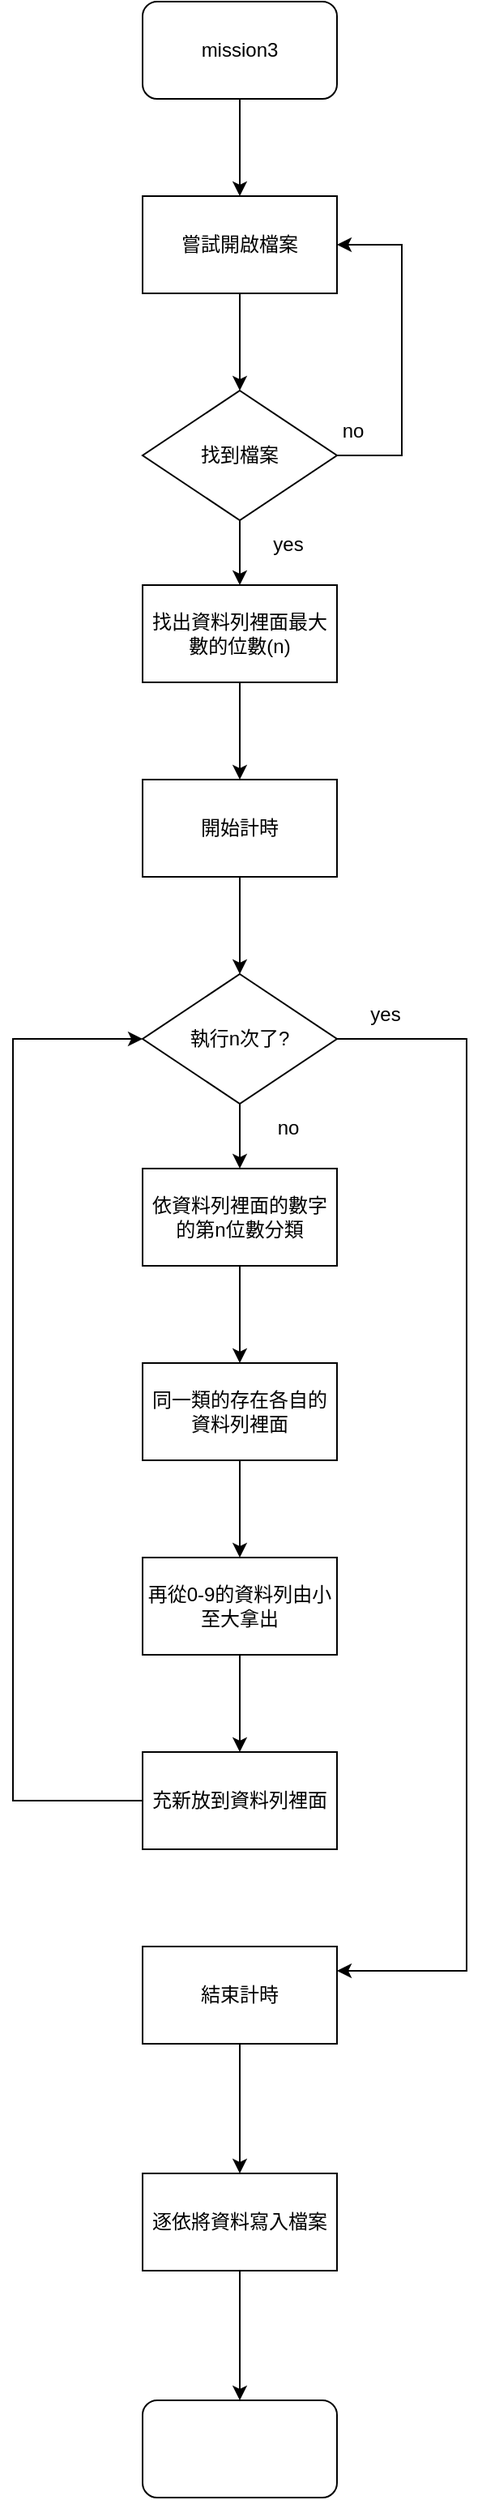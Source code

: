 <mxfile version="20.3.0" type="device"><diagram id="F_uEsuSb3LPll4VnxXH2" name="第 1 页"><mxGraphModel dx="600" dy="1923" grid="1" gridSize="10" guides="1" tooltips="1" connect="1" arrows="1" fold="1" page="1" pageScale="1" pageWidth="827" pageHeight="1169" math="0" shadow="0"><root><mxCell id="0"/><mxCell id="1" parent="0"/><mxCell id="VrVC7OO3G1pn3M9Y7yRp-51" style="edgeStyle=orthogonalEdgeStyle;rounded=0;orthogonalLoop=1;jettySize=auto;html=1;entryX=0.5;entryY=0;entryDx=0;entryDy=0;" parent="1" source="VrVC7OO3G1pn3M9Y7yRp-48" edge="1"><mxGeometry relative="1" as="geometry"><mxPoint x="380" as="targetPoint"/></mxGeometry></mxCell><mxCell id="VrVC7OO3G1pn3M9Y7yRp-48" value="嘗試開啟檔案" style="rounded=0;whiteSpace=wrap;html=1;" parent="1" vertex="1"><mxGeometry x="320" y="-120" width="120" height="60" as="geometry"/></mxCell><mxCell id="FmgYAO3eL9JxoTD7dus7-2" style="edgeStyle=orthogonalEdgeStyle;rounded=0;orthogonalLoop=1;jettySize=auto;html=1;entryX=0.5;entryY=0;entryDx=0;entryDy=0;" edge="1" parent="1" source="FmgYAO3eL9JxoTD7dus7-1" target="VrVC7OO3G1pn3M9Y7yRp-48"><mxGeometry relative="1" as="geometry"/></mxCell><mxCell id="FmgYAO3eL9JxoTD7dus7-1" value="mission3" style="rounded=1;whiteSpace=wrap;html=1;" vertex="1" parent="1"><mxGeometry x="320" y="-240" width="120" height="60" as="geometry"/></mxCell><mxCell id="FmgYAO3eL9JxoTD7dus7-4" style="edgeStyle=orthogonalEdgeStyle;rounded=0;orthogonalLoop=1;jettySize=auto;html=1;entryX=1;entryY=0.5;entryDx=0;entryDy=0;" edge="1" parent="1" source="FmgYAO3eL9JxoTD7dus7-3" target="VrVC7OO3G1pn3M9Y7yRp-48"><mxGeometry relative="1" as="geometry"><Array as="points"><mxPoint x="480" y="40"/><mxPoint x="480" y="-90"/></Array></mxGeometry></mxCell><mxCell id="FmgYAO3eL9JxoTD7dus7-8" value="" style="edgeStyle=orthogonalEdgeStyle;rounded=0;orthogonalLoop=1;jettySize=auto;html=1;" edge="1" parent="1" source="FmgYAO3eL9JxoTD7dus7-3" target="FmgYAO3eL9JxoTD7dus7-7"><mxGeometry relative="1" as="geometry"/></mxCell><mxCell id="FmgYAO3eL9JxoTD7dus7-3" value="找到檔案" style="rhombus;whiteSpace=wrap;html=1;" vertex="1" parent="1"><mxGeometry x="320" width="120" height="80" as="geometry"/></mxCell><mxCell id="FmgYAO3eL9JxoTD7dus7-5" value="no" style="text;html=1;strokeColor=none;fillColor=none;align=center;verticalAlign=middle;whiteSpace=wrap;rounded=0;" vertex="1" parent="1"><mxGeometry x="420" y="10" width="60" height="30" as="geometry"/></mxCell><mxCell id="FmgYAO3eL9JxoTD7dus7-6" value="yes" style="text;html=1;strokeColor=none;fillColor=none;align=center;verticalAlign=middle;whiteSpace=wrap;rounded=0;" vertex="1" parent="1"><mxGeometry x="380" y="80" width="60" height="30" as="geometry"/></mxCell><mxCell id="FmgYAO3eL9JxoTD7dus7-10" value="" style="edgeStyle=orthogonalEdgeStyle;rounded=0;orthogonalLoop=1;jettySize=auto;html=1;entryX=0.5;entryY=0;entryDx=0;entryDy=0;" edge="1" parent="1" source="FmgYAO3eL9JxoTD7dus7-7" target="FmgYAO3eL9JxoTD7dus7-25"><mxGeometry relative="1" as="geometry"/></mxCell><mxCell id="FmgYAO3eL9JxoTD7dus7-7" value="找出資料列裡面最大數的位數(n)" style="whiteSpace=wrap;html=1;" vertex="1" parent="1"><mxGeometry x="320" y="120" width="120" height="60" as="geometry"/></mxCell><mxCell id="FmgYAO3eL9JxoTD7dus7-12" value="" style="edgeStyle=orthogonalEdgeStyle;rounded=0;orthogonalLoop=1;jettySize=auto;html=1;entryX=1;entryY=0.25;entryDx=0;entryDy=0;" edge="1" parent="1" source="FmgYAO3eL9JxoTD7dus7-9" target="FmgYAO3eL9JxoTD7dus7-27"><mxGeometry relative="1" as="geometry"><mxPoint x="520" y="400" as="targetPoint"/><Array as="points"><mxPoint x="520" y="400"/><mxPoint x="520" y="975"/></Array></mxGeometry></mxCell><mxCell id="FmgYAO3eL9JxoTD7dus7-15" value="" style="edgeStyle=orthogonalEdgeStyle;rounded=0;orthogonalLoop=1;jettySize=auto;html=1;" edge="1" parent="1" source="FmgYAO3eL9JxoTD7dus7-9" target="FmgYAO3eL9JxoTD7dus7-14"><mxGeometry relative="1" as="geometry"/></mxCell><mxCell id="FmgYAO3eL9JxoTD7dus7-9" value="執行n次了?" style="rhombus;whiteSpace=wrap;html=1;" vertex="1" parent="1"><mxGeometry x="320" y="360" width="120" height="80" as="geometry"/></mxCell><mxCell id="FmgYAO3eL9JxoTD7dus7-17" value="" style="edgeStyle=orthogonalEdgeStyle;rounded=0;orthogonalLoop=1;jettySize=auto;html=1;" edge="1" parent="1" source="FmgYAO3eL9JxoTD7dus7-14" target="FmgYAO3eL9JxoTD7dus7-16"><mxGeometry relative="1" as="geometry"/></mxCell><mxCell id="FmgYAO3eL9JxoTD7dus7-14" value="依資料列裡面的數字的第n位數分類" style="whiteSpace=wrap;html=1;" vertex="1" parent="1"><mxGeometry x="320" y="480" width="120" height="60" as="geometry"/></mxCell><mxCell id="FmgYAO3eL9JxoTD7dus7-19" value="" style="edgeStyle=orthogonalEdgeStyle;rounded=0;orthogonalLoop=1;jettySize=auto;html=1;" edge="1" parent="1" source="FmgYAO3eL9JxoTD7dus7-16" target="FmgYAO3eL9JxoTD7dus7-18"><mxGeometry relative="1" as="geometry"/></mxCell><mxCell id="FmgYAO3eL9JxoTD7dus7-16" value="同一類的存在各自的資料列裡面" style="whiteSpace=wrap;html=1;" vertex="1" parent="1"><mxGeometry x="320" y="600" width="120" height="60" as="geometry"/></mxCell><mxCell id="FmgYAO3eL9JxoTD7dus7-21" value="" style="edgeStyle=orthogonalEdgeStyle;rounded=0;orthogonalLoop=1;jettySize=auto;html=1;" edge="1" parent="1" source="FmgYAO3eL9JxoTD7dus7-18" target="FmgYAO3eL9JxoTD7dus7-20"><mxGeometry relative="1" as="geometry"/></mxCell><mxCell id="FmgYAO3eL9JxoTD7dus7-18" value="再從0-9的資料列由小至大拿出" style="whiteSpace=wrap;html=1;" vertex="1" parent="1"><mxGeometry x="320" y="720" width="120" height="60" as="geometry"/></mxCell><mxCell id="FmgYAO3eL9JxoTD7dus7-22" style="edgeStyle=orthogonalEdgeStyle;rounded=0;orthogonalLoop=1;jettySize=auto;html=1;entryX=0;entryY=0.5;entryDx=0;entryDy=0;" edge="1" parent="1" source="FmgYAO3eL9JxoTD7dus7-20" target="FmgYAO3eL9JxoTD7dus7-9"><mxGeometry relative="1" as="geometry"><Array as="points"><mxPoint x="240" y="870"/><mxPoint x="240" y="400"/></Array></mxGeometry></mxCell><mxCell id="FmgYAO3eL9JxoTD7dus7-20" value="充新放到資料列裡面" style="whiteSpace=wrap;html=1;" vertex="1" parent="1"><mxGeometry x="320" y="840" width="120" height="60" as="geometry"/></mxCell><mxCell id="FmgYAO3eL9JxoTD7dus7-23" value="yes" style="text;html=1;strokeColor=none;fillColor=none;align=center;verticalAlign=middle;whiteSpace=wrap;rounded=0;" vertex="1" parent="1"><mxGeometry x="440" y="370" width="60" height="30" as="geometry"/></mxCell><mxCell id="FmgYAO3eL9JxoTD7dus7-24" value="no" style="text;html=1;strokeColor=none;fillColor=none;align=center;verticalAlign=middle;whiteSpace=wrap;rounded=0;" vertex="1" parent="1"><mxGeometry x="380" y="440" width="60" height="30" as="geometry"/></mxCell><mxCell id="FmgYAO3eL9JxoTD7dus7-26" value="" style="edgeStyle=orthogonalEdgeStyle;rounded=0;orthogonalLoop=1;jettySize=auto;html=1;" edge="1" parent="1" source="FmgYAO3eL9JxoTD7dus7-25" target="FmgYAO3eL9JxoTD7dus7-9"><mxGeometry relative="1" as="geometry"/></mxCell><mxCell id="FmgYAO3eL9JxoTD7dus7-25" value="開始計時" style="rounded=0;whiteSpace=wrap;html=1;" vertex="1" parent="1"><mxGeometry x="320" y="240" width="120" height="60" as="geometry"/></mxCell><mxCell id="FmgYAO3eL9JxoTD7dus7-30" value="" style="edgeStyle=orthogonalEdgeStyle;rounded=0;orthogonalLoop=1;jettySize=auto;html=1;" edge="1" parent="1" source="FmgYAO3eL9JxoTD7dus7-27" target="FmgYAO3eL9JxoTD7dus7-29"><mxGeometry relative="1" as="geometry"/></mxCell><mxCell id="FmgYAO3eL9JxoTD7dus7-27" value="結束計時" style="whiteSpace=wrap;html=1;" vertex="1" parent="1"><mxGeometry x="320" y="960" width="120" height="60" as="geometry"/></mxCell><mxCell id="FmgYAO3eL9JxoTD7dus7-32" value="" style="edgeStyle=orthogonalEdgeStyle;rounded=0;orthogonalLoop=1;jettySize=auto;html=1;" edge="1" parent="1" source="FmgYAO3eL9JxoTD7dus7-29" target="FmgYAO3eL9JxoTD7dus7-31"><mxGeometry relative="1" as="geometry"/></mxCell><mxCell id="FmgYAO3eL9JxoTD7dus7-29" value="逐依將資料寫入檔案" style="whiteSpace=wrap;html=1;" vertex="1" parent="1"><mxGeometry x="320" y="1100" width="120" height="60" as="geometry"/></mxCell><mxCell id="FmgYAO3eL9JxoTD7dus7-31" value="" style="rounded=1;whiteSpace=wrap;html=1;" vertex="1" parent="1"><mxGeometry x="320" y="1240" width="120" height="60" as="geometry"/></mxCell></root></mxGraphModel></diagram></mxfile>